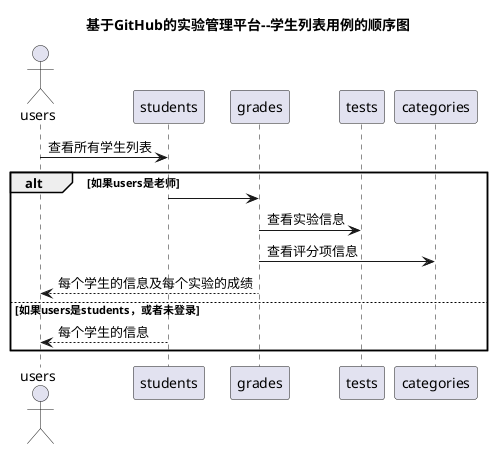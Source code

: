 @startuml
title 基于GitHub的实验管理平台--学生列表用例的顺序图
actor users
users -> students: 查看所有学生列表
alt 如果users是老师
	students -> grades
	grades -> tests:查看实验信息
	grades -> categories:查看评分项信息
	grades --> users:每个学生的信息及每个实验的成绩
else 如果users是students，或者未登录
    students --> users:每个学生的信息
end

@enduml